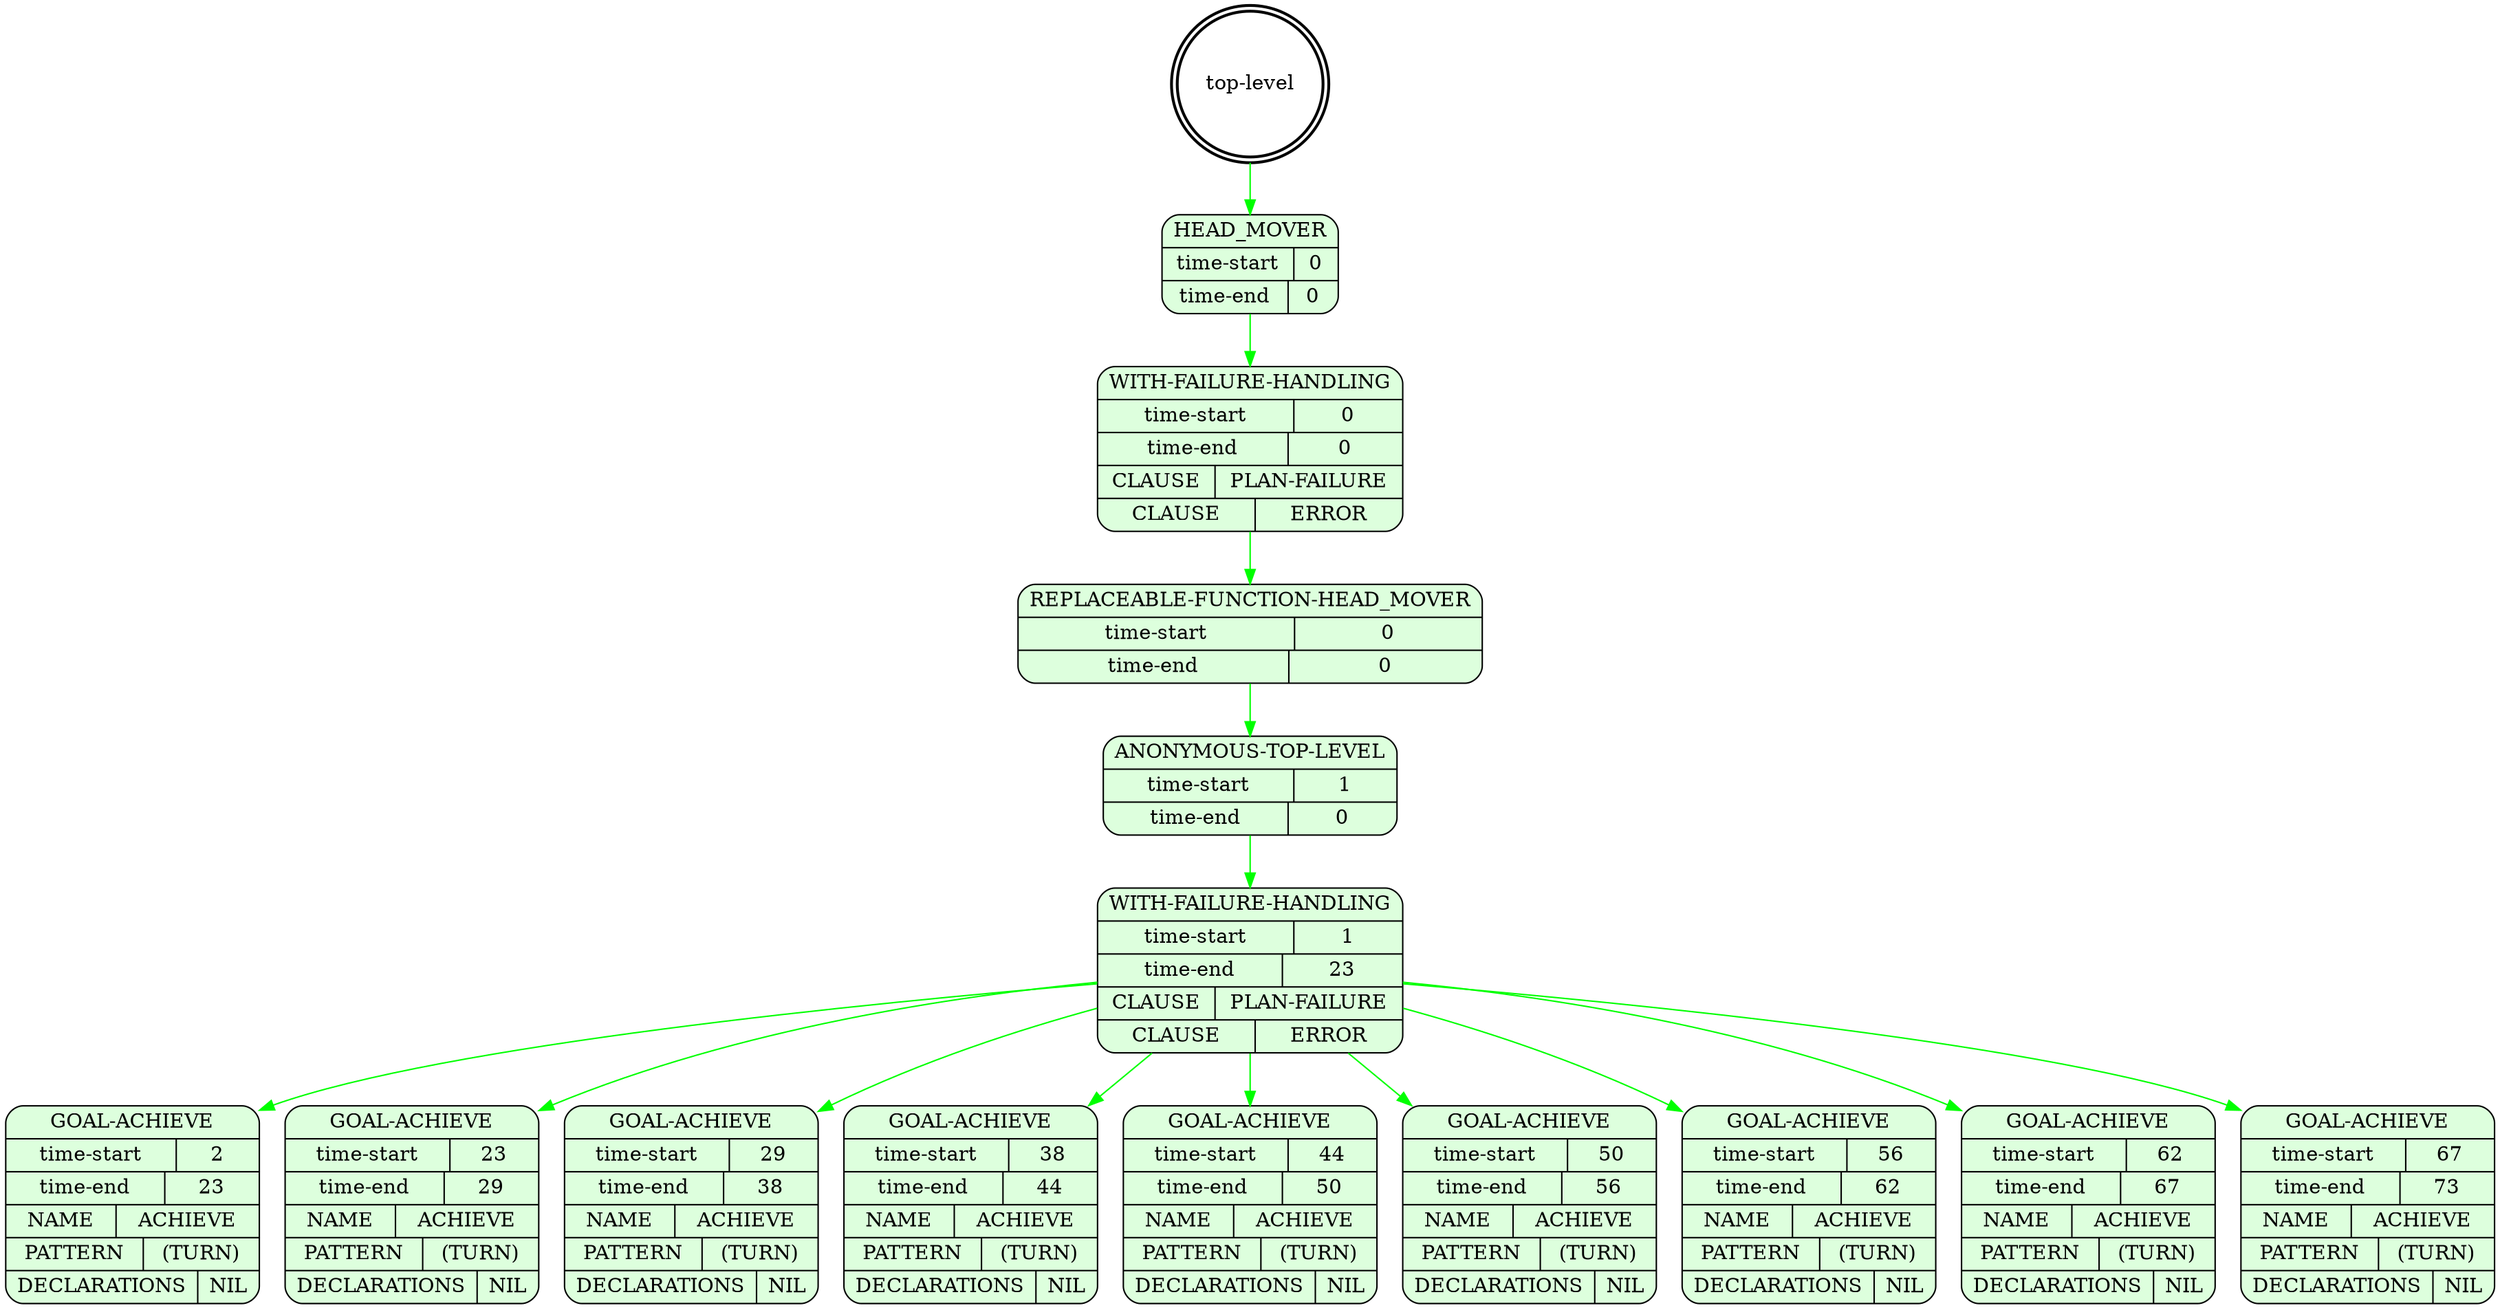 digraph plangraph_XyjMEnoTzCrbNj9a {
  node_2DTQlJmS4w2Hvdvt [shape=doublecircle, style=bold, label="top-level"];

  node_w1IOe1FQumeVjjzJ [shape=Mrecord, style=filled, fillcolor="#ddffdd", label="{HEAD_MOVER|{time-start | 0}|{time-end | 0}}"];
  edge [color="green", label=""];
  node_2DTQlJmS4w2Hvdvt -> node_w1IOe1FQumeVjjzJ;

  node_MnwjUNAmOwAWXhU1 [shape=Mrecord, style=filled, fillcolor="#ddffdd", label="{WITH-FAILURE-HANDLING|{time-start | 0}|{time-end | 0}|{CLAUSE | PLAN-FAILURE}|{CLAUSE | ERROR}}"];
  edge [color="green", label=""];
  node_w1IOe1FQumeVjjzJ -> node_MnwjUNAmOwAWXhU1;

  node_oTVaeXHvLSNvsPzP [shape=Mrecord, style=filled, fillcolor="#ddffdd", label="{REPLACEABLE-FUNCTION-HEAD_MOVER|{time-start | 0}|{time-end | 0}}"];
  edge [color="green", label=""];
  node_MnwjUNAmOwAWXhU1 -> node_oTVaeXHvLSNvsPzP;

  node_w4YxlONcKpgfEqVI [shape=Mrecord, style=filled, fillcolor="#ddffdd", label="{ANONYMOUS-TOP-LEVEL|{time-start | 1}|{time-end | 0}}"];
  edge [color="green", label=""];
  node_oTVaeXHvLSNvsPzP -> node_w4YxlONcKpgfEqVI;

  node_TmXp2gMOkTBic2Fh [shape=Mrecord, style=filled, fillcolor="#ddffdd", label="{WITH-FAILURE-HANDLING|{time-start | 1}|{time-end | 23}|{CLAUSE | PLAN-FAILURE}|{CLAUSE | ERROR}}"];
  edge [color="green", label=""];
  node_w4YxlONcKpgfEqVI -> node_TmXp2gMOkTBic2Fh;

  node_lIfVr8JC7LfpDdQQ [shape=Mrecord, style=filled, fillcolor="#ddffdd", label="{GOAL-ACHIEVE|{time-start | 2}|{time-end | 23}|{NAME | ACHIEVE}|{PATTERN | (TURN)}|{DECLARATIONS | NIL}}"];
  edge [color="green", label=""];
  node_TmXp2gMOkTBic2Fh -> node_lIfVr8JC7LfpDdQQ;

  node_DNDZX10fSsGF176R [shape=Mrecord, style=filled, fillcolor="#ddffdd", label="{GOAL-ACHIEVE|{time-start | 23}|{time-end | 29}|{NAME | ACHIEVE}|{PATTERN | (TURN)}|{DECLARATIONS | NIL}}"];
  edge [color="green", label=""];
  node_TmXp2gMOkTBic2Fh -> node_DNDZX10fSsGF176R;

  node_ZJTjisYhUPVt2Nfl [shape=Mrecord, style=filled, fillcolor="#ddffdd", label="{GOAL-ACHIEVE|{time-start | 29}|{time-end | 38}|{NAME | ACHIEVE}|{PATTERN | (TURN)}|{DECLARATIONS | NIL}}"];
  edge [color="green", label=""];
  node_TmXp2gMOkTBic2Fh -> node_ZJTjisYhUPVt2Nfl;

  node_78EJ26jDTXkuHAhX [shape=Mrecord, style=filled, fillcolor="#ddffdd", label="{GOAL-ACHIEVE|{time-start | 38}|{time-end | 44}|{NAME | ACHIEVE}|{PATTERN | (TURN)}|{DECLARATIONS | NIL}}"];
  edge [color="green", label=""];
  node_TmXp2gMOkTBic2Fh -> node_78EJ26jDTXkuHAhX;

  node_6bBnd27o35uq3g8B [shape=Mrecord, style=filled, fillcolor="#ddffdd", label="{GOAL-ACHIEVE|{time-start | 44}|{time-end | 50}|{NAME | ACHIEVE}|{PATTERN | (TURN)}|{DECLARATIONS | NIL}}"];
  edge [color="green", label=""];
  node_TmXp2gMOkTBic2Fh -> node_6bBnd27o35uq3g8B;

  node_PoBWGlcqVkvT08F9 [shape=Mrecord, style=filled, fillcolor="#ddffdd", label="{GOAL-ACHIEVE|{time-start | 50}|{time-end | 56}|{NAME | ACHIEVE}|{PATTERN | (TURN)}|{DECLARATIONS | NIL}}"];
  edge [color="green", label=""];
  node_TmXp2gMOkTBic2Fh -> node_PoBWGlcqVkvT08F9;

  node_3nJ1Ij1Bdhh15tg8 [shape=Mrecord, style=filled, fillcolor="#ddffdd", label="{GOAL-ACHIEVE|{time-start | 56}|{time-end | 62}|{NAME | ACHIEVE}|{PATTERN | (TURN)}|{DECLARATIONS | NIL}}"];
  edge [color="green", label=""];
  node_TmXp2gMOkTBic2Fh -> node_3nJ1Ij1Bdhh15tg8;

  node_M9hluk6KXUwa6qqt [shape=Mrecord, style=filled, fillcolor="#ddffdd", label="{GOAL-ACHIEVE|{time-start | 62}|{time-end | 67}|{NAME | ACHIEVE}|{PATTERN | (TURN)}|{DECLARATIONS | NIL}}"];
  edge [color="green", label=""];
  node_TmXp2gMOkTBic2Fh -> node_M9hluk6KXUwa6qqt;

  node_pfM4wsmiTO2y0IcQ [shape=Mrecord, style=filled, fillcolor="#ddffdd", label="{GOAL-ACHIEVE|{time-start | 67}|{time-end | 73}|{NAME | ACHIEVE}|{PATTERN | (TURN)}|{DECLARATIONS | NIL}}"];
  edge [color="green", label=""];
  node_TmXp2gMOkTBic2Fh -> node_pfM4wsmiTO2y0IcQ;
}
